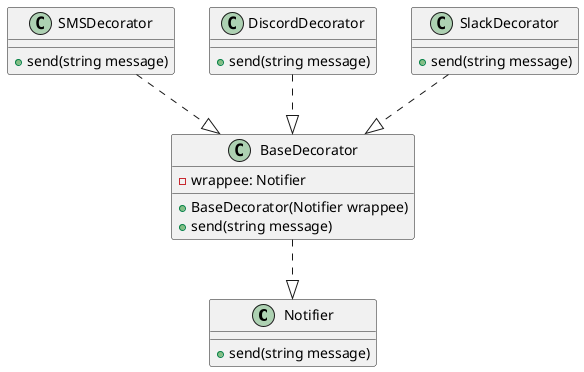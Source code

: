 @startuml decorator

class Notifier {
  + send(string message)
}

class BaseDecorator {
  - wrappee: Notifier
  + BaseDecorator(Notifier wrappee)
  + send(string message)
}

class SMSDecorator {
  + send(string message)
}

class DiscordDecorator {
  + send(string message)
}

class SlackDecorator {
  + send(string message)
}

BaseDecorator ..|> Notifier

SMSDecorator ..|> BaseDecorator
DiscordDecorator ..|> BaseDecorator
SlackDecorator ..|> BaseDecorator

@enduml